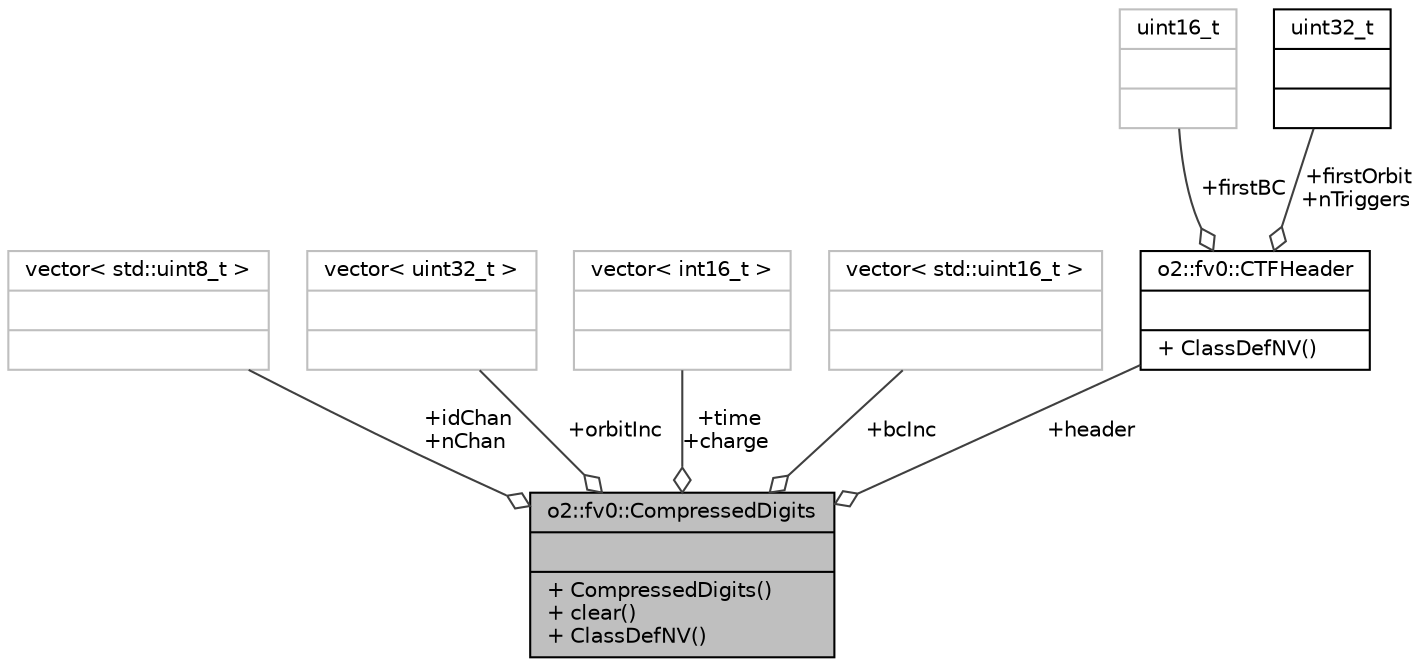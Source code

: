 digraph "o2::fv0::CompressedDigits"
{
 // INTERACTIVE_SVG=YES
  bgcolor="transparent";
  edge [fontname="Helvetica",fontsize="10",labelfontname="Helvetica",labelfontsize="10"];
  node [fontname="Helvetica",fontsize="10",shape=record];
  Node1 [label="{o2::fv0::CompressedDigits\n||+ CompressedDigits()\l+ clear()\l+ ClassDefNV()\l}",height=0.2,width=0.4,color="black", fillcolor="grey75", style="filled", fontcolor="black"];
  Node2 -> Node1 [color="grey25",fontsize="10",style="solid",label=" +idChan\n+nChan" ,arrowhead="odiamond",fontname="Helvetica"];
  Node2 [label="{vector\< std::uint8_t \>\n||}",height=0.2,width=0.4,color="grey75"];
  Node3 -> Node1 [color="grey25",fontsize="10",style="solid",label=" +orbitInc" ,arrowhead="odiamond",fontname="Helvetica"];
  Node3 [label="{vector\< uint32_t \>\n||}",height=0.2,width=0.4,color="grey75"];
  Node4 -> Node1 [color="grey25",fontsize="10",style="solid",label=" +time\n+charge" ,arrowhead="odiamond",fontname="Helvetica"];
  Node4 [label="{vector\< int16_t \>\n||}",height=0.2,width=0.4,color="grey75"];
  Node5 -> Node1 [color="grey25",fontsize="10",style="solid",label=" +bcInc" ,arrowhead="odiamond",fontname="Helvetica"];
  Node5 [label="{vector\< std::uint16_t \>\n||}",height=0.2,width=0.4,color="grey75"];
  Node6 -> Node1 [color="grey25",fontsize="10",style="solid",label=" +header" ,arrowhead="odiamond",fontname="Helvetica"];
  Node6 [label="{o2::fv0::CTFHeader\n||+ ClassDefNV()\l}",height=0.2,width=0.4,color="black",URL="$d1/d20/structo2_1_1fv0_1_1CTFHeader.html",tooltip="Header for a single CTF. "];
  Node7 -> Node6 [color="grey25",fontsize="10",style="solid",label=" +firstBC" ,arrowhead="odiamond",fontname="Helvetica"];
  Node7 [label="{uint16_t\n||}",height=0.2,width=0.4,color="grey75"];
  Node8 -> Node6 [color="grey25",fontsize="10",style="solid",label=" +firstOrbit\n+nTriggers" ,arrowhead="odiamond",fontname="Helvetica"];
  Node8 [label="{uint32_t\n||}",height=0.2,width=0.4,color="black",URL="$d3/d87/classuint32__t.html"];
}
